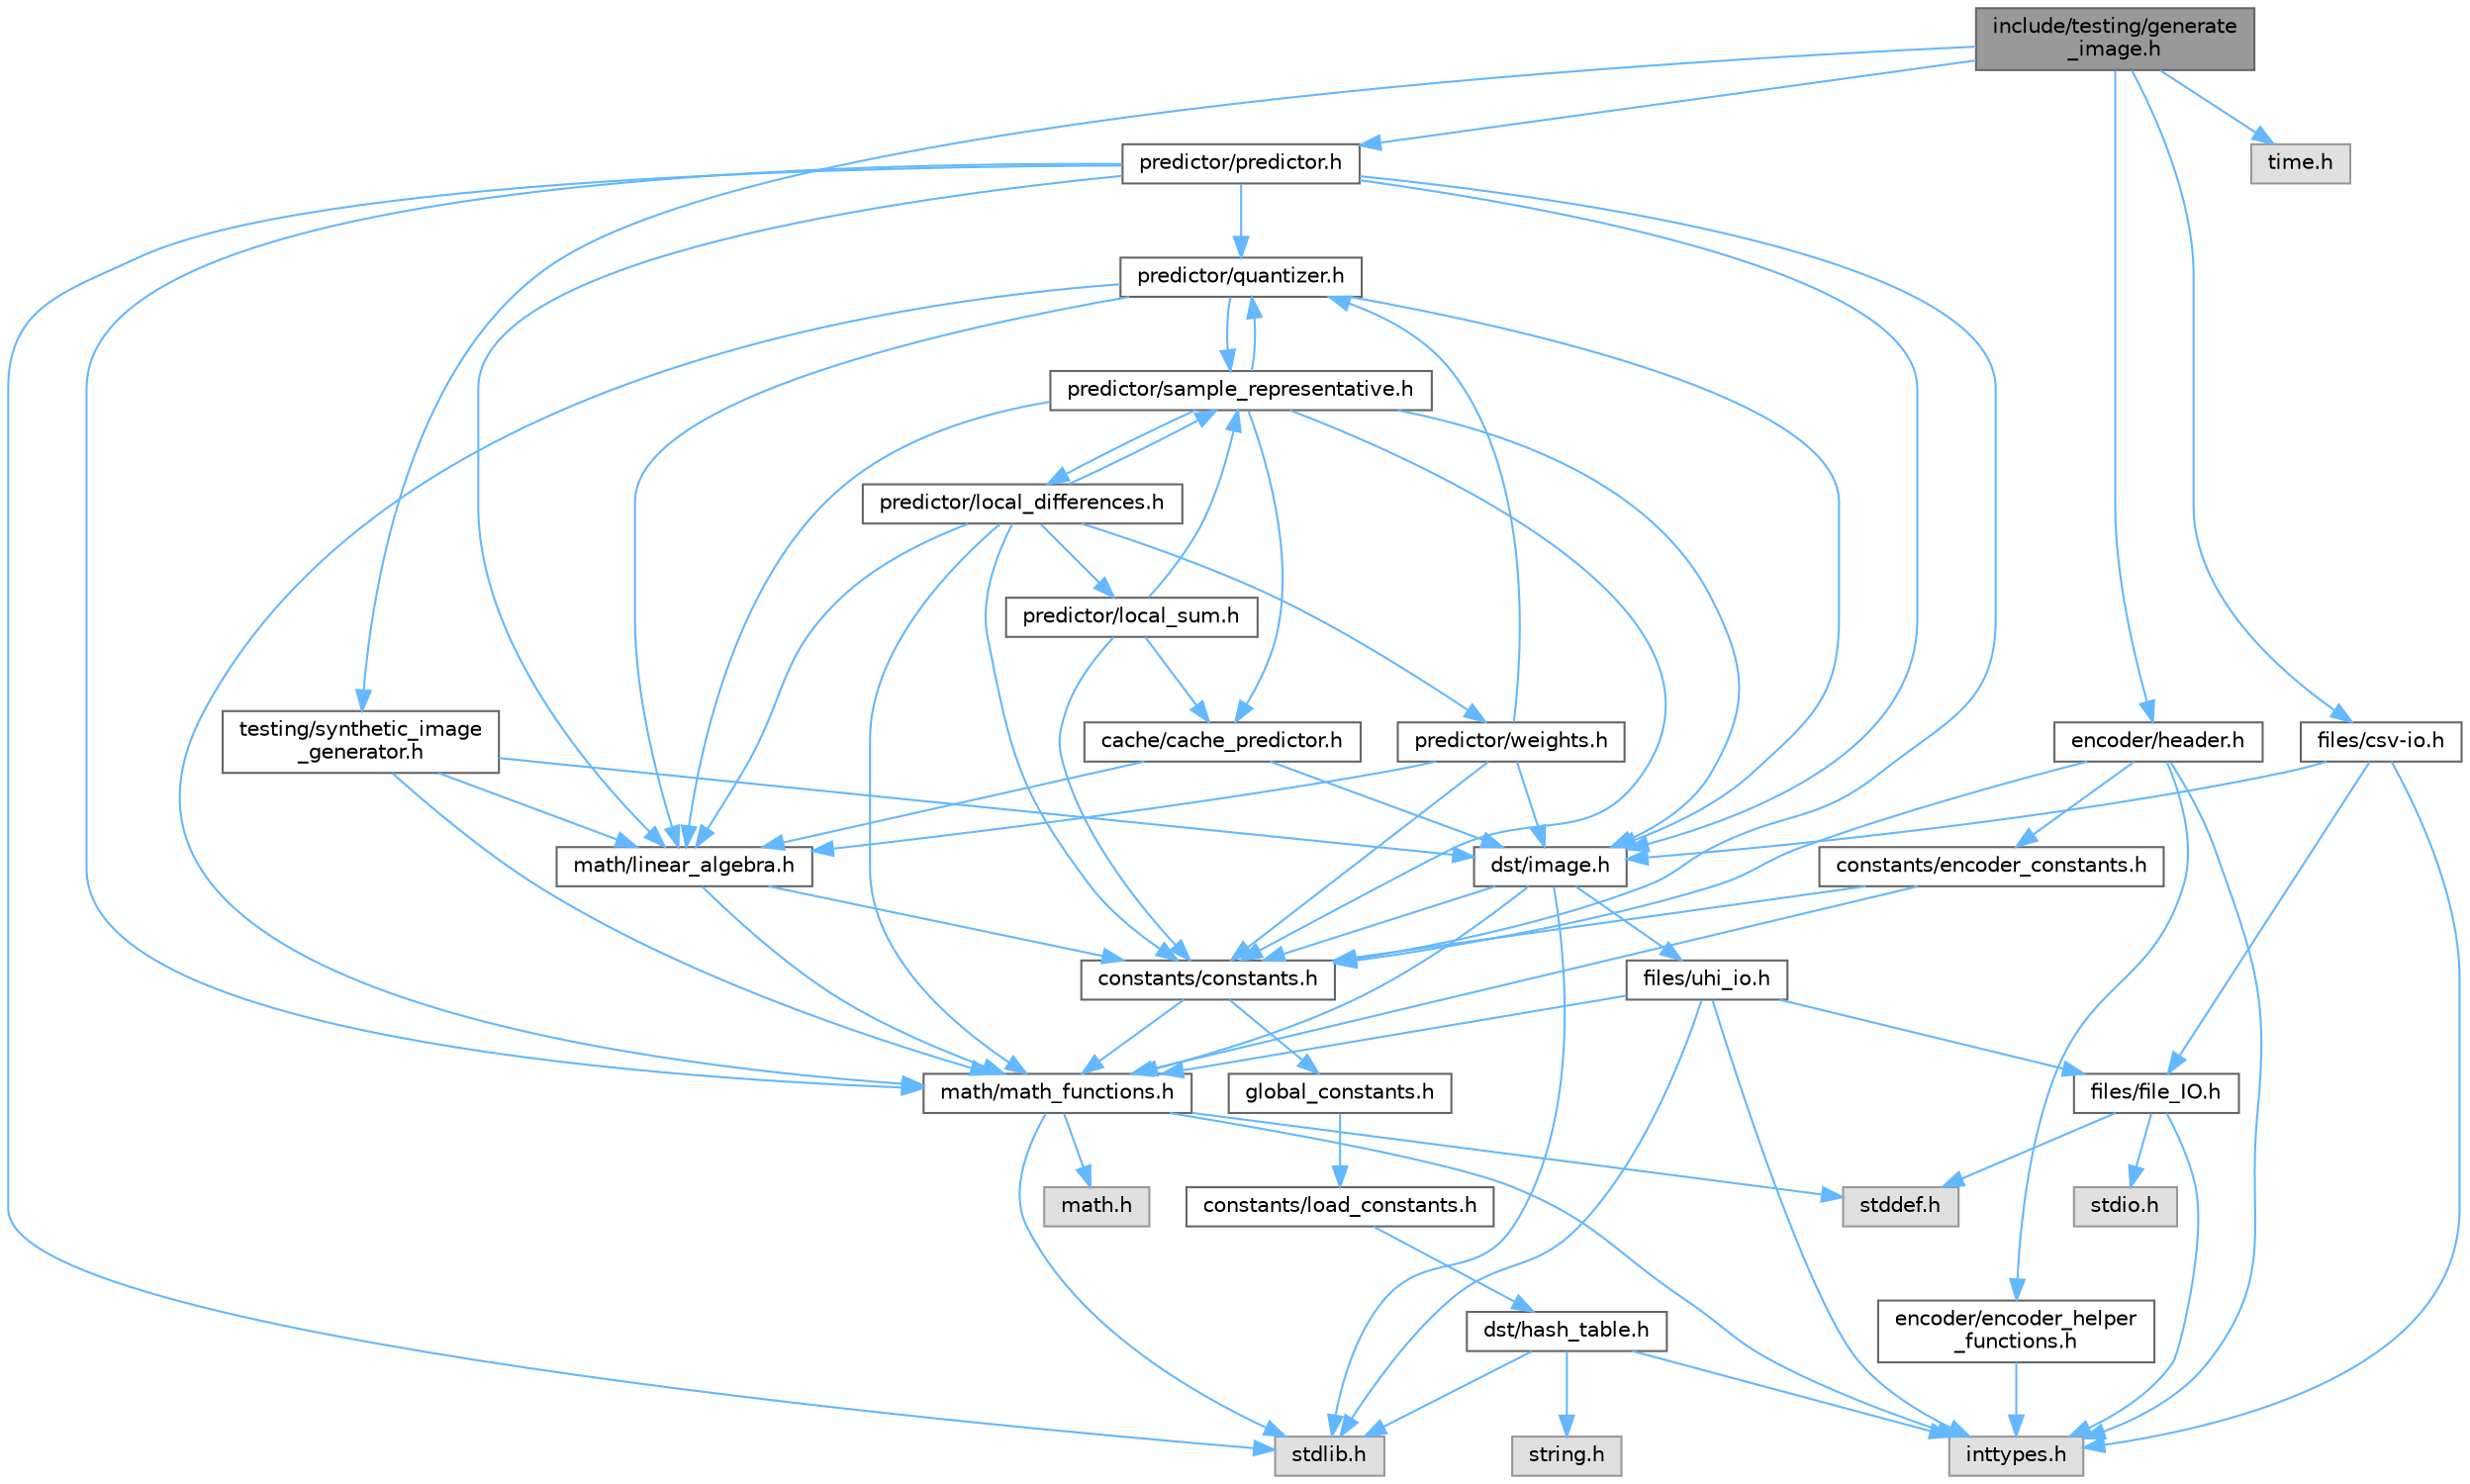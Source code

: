 digraph "include/testing/generate_image.h"
{
 // LATEX_PDF_SIZE
  bgcolor="transparent";
  edge [fontname=Helvetica,fontsize=10,labelfontname=Helvetica,labelfontsize=10];
  node [fontname=Helvetica,fontsize=10,shape=box,height=0.2,width=0.4];
  Node1 [id="Node000001",label="include/testing/generate\l_image.h",height=0.2,width=0.4,color="gray40", fillcolor="grey60", style="filled", fontcolor="black",tooltip=" "];
  Node1 -> Node2 [id="edge147_Node000001_Node000002",color="steelblue1",style="solid",tooltip=" "];
  Node2 [id="Node000002",label="predictor/predictor.h",height=0.2,width=0.4,color="grey40", fillcolor="white", style="filled",URL="$d0/dc2/a00104.html",tooltip=" "];
  Node2 -> Node3 [id="edge148_Node000002_Node000003",color="steelblue1",style="solid",tooltip=" "];
  Node3 [id="Node000003",label="stdlib.h",height=0.2,width=0.4,color="grey60", fillcolor="#E0E0E0", style="filled",tooltip=" "];
  Node2 -> Node4 [id="edge149_Node000002_Node000004",color="steelblue1",style="solid",tooltip=" "];
  Node4 [id="Node000004",label="constants/constants.h",height=0.2,width=0.4,color="grey40", fillcolor="white", style="filled",URL="$d9/db6/a00146.html",tooltip=" "];
  Node4 -> Node5 [id="edge150_Node000004_Node000005",color="steelblue1",style="solid",tooltip=" "];
  Node5 [id="Node000005",label="math/math_functions.h",height=0.2,width=0.4,color="grey40", fillcolor="white", style="filled",URL="$d7/d9a/a00152.html",tooltip=" "];
  Node5 -> Node3 [id="edge151_Node000005_Node000003",color="steelblue1",style="solid",tooltip=" "];
  Node5 -> Node6 [id="edge152_Node000005_Node000006",color="steelblue1",style="solid",tooltip=" "];
  Node6 [id="Node000006",label="math.h",height=0.2,width=0.4,color="grey60", fillcolor="#E0E0E0", style="filled",tooltip=" "];
  Node5 -> Node7 [id="edge153_Node000005_Node000007",color="steelblue1",style="solid",tooltip=" "];
  Node7 [id="Node000007",label="inttypes.h",height=0.2,width=0.4,color="grey60", fillcolor="#E0E0E0", style="filled",tooltip=" "];
  Node5 -> Node8 [id="edge154_Node000005_Node000008",color="steelblue1",style="solid",tooltip=" "];
  Node8 [id="Node000008",label="stddef.h",height=0.2,width=0.4,color="grey60", fillcolor="#E0E0E0", style="filled",tooltip=" "];
  Node4 -> Node9 [id="edge155_Node000004_Node000009",color="steelblue1",style="solid",tooltip=" "];
  Node9 [id="Node000009",label="global_constants.h",height=0.2,width=0.4,color="grey40", fillcolor="white", style="filled",URL="$d2/df5/a00137.html",tooltip=" "];
  Node9 -> Node10 [id="edge156_Node000009_Node000010",color="steelblue1",style="solid",tooltip=" "];
  Node10 [id="Node000010",label="constants/load_constants.h",height=0.2,width=0.4,color="grey40", fillcolor="white", style="filled",URL="$d7/dce/a00143.html",tooltip=" "];
  Node10 -> Node11 [id="edge157_Node000010_Node000011",color="steelblue1",style="solid",tooltip=" "];
  Node11 [id="Node000011",label="dst/hash_table.h",height=0.2,width=0.4,color="grey40", fillcolor="white", style="filled",URL="$df/d6a/a00119.html",tooltip=" "];
  Node11 -> Node3 [id="edge158_Node000011_Node000003",color="steelblue1",style="solid",tooltip=" "];
  Node11 -> Node7 [id="edge159_Node000011_Node000007",color="steelblue1",style="solid",tooltip=" "];
  Node11 -> Node12 [id="edge160_Node000011_Node000012",color="steelblue1",style="solid",tooltip=" "];
  Node12 [id="Node000012",label="string.h",height=0.2,width=0.4,color="grey60", fillcolor="#E0E0E0", style="filled",tooltip=" "];
  Node2 -> Node5 [id="edge161_Node000002_Node000005",color="steelblue1",style="solid",tooltip=" "];
  Node2 -> Node13 [id="edge162_Node000002_Node000013",color="steelblue1",style="solid",tooltip=" "];
  Node13 [id="Node000013",label="math/linear_algebra.h",height=0.2,width=0.4,color="grey40", fillcolor="white", style="filled",URL="$da/d1e/a00149.html",tooltip=" "];
  Node13 -> Node4 [id="edge163_Node000013_Node000004",color="steelblue1",style="solid",tooltip=" "];
  Node13 -> Node5 [id="edge164_Node000013_Node000005",color="steelblue1",style="solid",tooltip=" "];
  Node2 -> Node14 [id="edge165_Node000002_Node000014",color="steelblue1",style="solid",tooltip=" "];
  Node14 [id="Node000014",label="dst/image.h",height=0.2,width=0.4,color="grey40", fillcolor="white", style="filled",URL="$d3/d00/a00113.html",tooltip=" "];
  Node14 -> Node5 [id="edge166_Node000014_Node000005",color="steelblue1",style="solid",tooltip=" "];
  Node14 -> Node4 [id="edge167_Node000014_Node000004",color="steelblue1",style="solid",tooltip=" "];
  Node14 -> Node3 [id="edge168_Node000014_Node000003",color="steelblue1",style="solid",tooltip=" "];
  Node14 -> Node15 [id="edge169_Node000014_Node000015",color="steelblue1",style="solid",tooltip=" "];
  Node15 [id="Node000015",label="files/uhi_io.h",height=0.2,width=0.4,color="grey40", fillcolor="white", style="filled",URL="$d1/d88/a00128.html",tooltip=" "];
  Node15 -> Node7 [id="edge170_Node000015_Node000007",color="steelblue1",style="solid",tooltip=" "];
  Node15 -> Node3 [id="edge171_Node000015_Node000003",color="steelblue1",style="solid",tooltip=" "];
  Node15 -> Node16 [id="edge172_Node000015_Node000016",color="steelblue1",style="solid",tooltip=" "];
  Node16 [id="Node000016",label="files/file_IO.h",height=0.2,width=0.4,color="grey40", fillcolor="white", style="filled",URL="$df/dc8/a00122.html",tooltip=" "];
  Node16 -> Node7 [id="edge173_Node000016_Node000007",color="steelblue1",style="solid",tooltip=" "];
  Node16 -> Node8 [id="edge174_Node000016_Node000008",color="steelblue1",style="solid",tooltip=" "];
  Node16 -> Node17 [id="edge175_Node000016_Node000017",color="steelblue1",style="solid",tooltip=" "];
  Node17 [id="Node000017",label="stdio.h",height=0.2,width=0.4,color="grey60", fillcolor="#E0E0E0", style="filled",tooltip=" "];
  Node15 -> Node5 [id="edge176_Node000015_Node000005",color="steelblue1",style="solid",tooltip=" "];
  Node2 -> Node18 [id="edge177_Node000002_Node000018",color="steelblue1",style="solid",tooltip=" "];
  Node18 [id="Node000018",label="predictor/quantizer.h",height=0.2,width=0.4,color="grey40", fillcolor="white", style="filled",URL="$d1/d44/a00098.html",tooltip=" "];
  Node18 -> Node14 [id="edge178_Node000018_Node000014",color="steelblue1",style="solid",tooltip=" "];
  Node18 -> Node5 [id="edge179_Node000018_Node000005",color="steelblue1",style="solid",tooltip=" "];
  Node18 -> Node13 [id="edge180_Node000018_Node000013",color="steelblue1",style="solid",tooltip=" "];
  Node18 -> Node19 [id="edge181_Node000018_Node000019",color="steelblue1",style="solid",tooltip=" "];
  Node19 [id="Node000019",label="predictor/sample_representative.h",height=0.2,width=0.4,color="grey40", fillcolor="white", style="filled",URL="$d1/dc1/a00092.html",tooltip=" "];
  Node19 -> Node14 [id="edge182_Node000019_Node000014",color="steelblue1",style="solid",tooltip=" "];
  Node19 -> Node4 [id="edge183_Node000019_Node000004",color="steelblue1",style="solid",tooltip=" "];
  Node19 -> Node20 [id="edge184_Node000019_Node000020",color="steelblue1",style="solid",tooltip=" "];
  Node20 [id="Node000020",label="cache/cache_predictor.h",height=0.2,width=0.4,color="grey40", fillcolor="white", style="filled",URL="$db/db6/a00074.html",tooltip="Deprecated, Used as a buffer for debugging and temporary storage."];
  Node20 -> Node13 [id="edge185_Node000020_Node000013",color="steelblue1",style="solid",tooltip=" "];
  Node20 -> Node14 [id="edge186_Node000020_Node000014",color="steelblue1",style="solid",tooltip=" "];
  Node19 -> Node13 [id="edge187_Node000019_Node000013",color="steelblue1",style="solid",tooltip=" "];
  Node19 -> Node21 [id="edge188_Node000019_Node000021",color="steelblue1",style="solid",tooltip=" "];
  Node21 [id="Node000021",label="predictor/local_differences.h",height=0.2,width=0.4,color="grey40", fillcolor="white", style="filled",URL="$d4/d3a/a00101.html",tooltip=" "];
  Node21 -> Node4 [id="edge189_Node000021_Node000004",color="steelblue1",style="solid",tooltip=" "];
  Node21 -> Node13 [id="edge190_Node000021_Node000013",color="steelblue1",style="solid",tooltip=" "];
  Node21 -> Node5 [id="edge191_Node000021_Node000005",color="steelblue1",style="solid",tooltip=" "];
  Node21 -> Node22 [id="edge192_Node000021_Node000022",color="steelblue1",style="solid",tooltip=" "];
  Node22 [id="Node000022",label="predictor/local_sum.h",height=0.2,width=0.4,color="grey40", fillcolor="white", style="filled",URL="$df/d98/a00107.html",tooltip=" "];
  Node22 -> Node4 [id="edge193_Node000022_Node000004",color="steelblue1",style="solid",tooltip=" "];
  Node22 -> Node19 [id="edge194_Node000022_Node000019",color="steelblue1",style="solid",tooltip=" "];
  Node22 -> Node20 [id="edge195_Node000022_Node000020",color="steelblue1",style="solid",tooltip=" "];
  Node21 -> Node19 [id="edge196_Node000021_Node000019",color="steelblue1",style="solid",tooltip=" "];
  Node21 -> Node23 [id="edge197_Node000021_Node000023",color="steelblue1",style="solid",tooltip=" "];
  Node23 [id="Node000023",label="predictor/weights.h",height=0.2,width=0.4,color="grey40", fillcolor="white", style="filled",URL="$d9/d77/a00095.html",tooltip=" "];
  Node23 -> Node4 [id="edge198_Node000023_Node000004",color="steelblue1",style="solid",tooltip=" "];
  Node23 -> Node14 [id="edge199_Node000023_Node000014",color="steelblue1",style="solid",tooltip=" "];
  Node23 -> Node13 [id="edge200_Node000023_Node000013",color="steelblue1",style="solid",tooltip=" "];
  Node23 -> Node18 [id="edge201_Node000023_Node000018",color="steelblue1",style="solid",tooltip=" "];
  Node19 -> Node18 [id="edge202_Node000019_Node000018",color="steelblue1",style="solid",tooltip=" "];
  Node1 -> Node24 [id="edge203_Node000001_Node000024",color="steelblue1",style="solid",tooltip=" "];
  Node24 [id="Node000024",label="encoder/header.h",height=0.2,width=0.4,color="grey40", fillcolor="white", style="filled",URL="$d1/d09/a00077.html",tooltip=" "];
  Node24 -> Node7 [id="edge204_Node000024_Node000007",color="steelblue1",style="solid",tooltip=" "];
  Node24 -> Node4 [id="edge205_Node000024_Node000004",color="steelblue1",style="solid",tooltip=" "];
  Node24 -> Node25 [id="edge206_Node000024_Node000025",color="steelblue1",style="solid",tooltip=" "];
  Node25 [id="Node000025",label="constants/encoder_constants.h",height=0.2,width=0.4,color="grey40", fillcolor="white", style="filled",URL="$d5/db1/a00140.html",tooltip=" "];
  Node25 -> Node5 [id="edge207_Node000025_Node000005",color="steelblue1",style="solid",tooltip=" "];
  Node25 -> Node4 [id="edge208_Node000025_Node000004",color="steelblue1",style="solid",tooltip=" "];
  Node24 -> Node26 [id="edge209_Node000024_Node000026",color="steelblue1",style="solid",tooltip=" "];
  Node26 [id="Node000026",label="encoder/encoder_helper\l_functions.h",height=0.2,width=0.4,color="grey40", fillcolor="white", style="filled",URL="$d2/d1f/a00083.html",tooltip=" "];
  Node26 -> Node7 [id="edge210_Node000026_Node000007",color="steelblue1",style="solid",tooltip=" "];
  Node1 -> Node27 [id="edge211_Node000001_Node000027",color="steelblue1",style="solid",tooltip=" "];
  Node27 [id="Node000027",label="files/csv-io.h",height=0.2,width=0.4,color="grey40", fillcolor="white", style="filled",URL="$dc/dfe/a00125.html",tooltip=" "];
  Node27 -> Node7 [id="edge212_Node000027_Node000007",color="steelblue1",style="solid",tooltip=" "];
  Node27 -> Node14 [id="edge213_Node000027_Node000014",color="steelblue1",style="solid",tooltip=" "];
  Node27 -> Node16 [id="edge214_Node000027_Node000016",color="steelblue1",style="solid",tooltip=" "];
  Node1 -> Node28 [id="edge215_Node000001_Node000028",color="steelblue1",style="solid",tooltip=" "];
  Node28 [id="Node000028",label="testing/synthetic_image\l_generator.h",height=0.2,width=0.4,color="grey40", fillcolor="white", style="filled",URL="$de/de1/a00065.html",tooltip=" "];
  Node28 -> Node5 [id="edge216_Node000028_Node000005",color="steelblue1",style="solid",tooltip=" "];
  Node28 -> Node13 [id="edge217_Node000028_Node000013",color="steelblue1",style="solid",tooltip=" "];
  Node28 -> Node14 [id="edge218_Node000028_Node000014",color="steelblue1",style="solid",tooltip=" "];
  Node1 -> Node29 [id="edge219_Node000001_Node000029",color="steelblue1",style="solid",tooltip=" "];
  Node29 [id="Node000029",label="time.h",height=0.2,width=0.4,color="grey60", fillcolor="#E0E0E0", style="filled",tooltip=" "];
}
